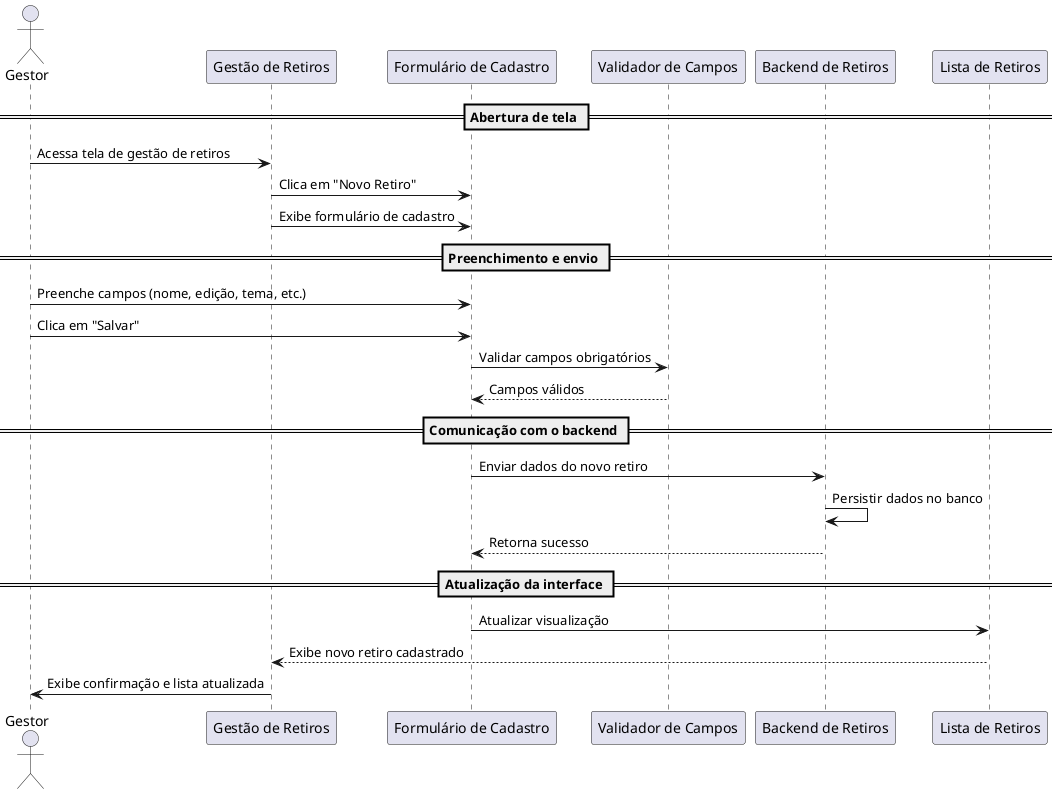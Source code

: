 @startuml name "Cadastro de Retiro"
actor Gestor
participant "Gestão de Retiros" as Retreat
participant "Formulário de Cadastro" as Form
participant "Validador de Campos" as Validator
participant "Backend de Retiros" as Backend
participant "Lista de Retiros" as Lista

== Abertura de tela ==
Gestor -> Retreat : Acessa tela de gestão de retiros
Retreat -> Form : Clica em "Novo Retiro"
Retreat -> Form : Exibe formulário de cadastro

== Preenchimento e envio ==
Gestor -> Form : Preenche campos (nome, edição, tema, etc.)
Gestor -> Form : Clica em "Salvar"
Form -> Validator : Validar campos obrigatórios
Validator --> Form : Campos válidos

== Comunicação com o backend ==
Form -> Backend : Enviar dados do novo retiro
Backend -> Backend : Persistir dados no banco
Backend --> Form : Retorna sucesso

== Atualização da interface ==
Form -> Lista : Atualizar visualização
Lista --> Retreat : Exibe novo retiro cadastrado
Retreat -> Gestor : Exibe confirmação e lista atualizada
@enduml

